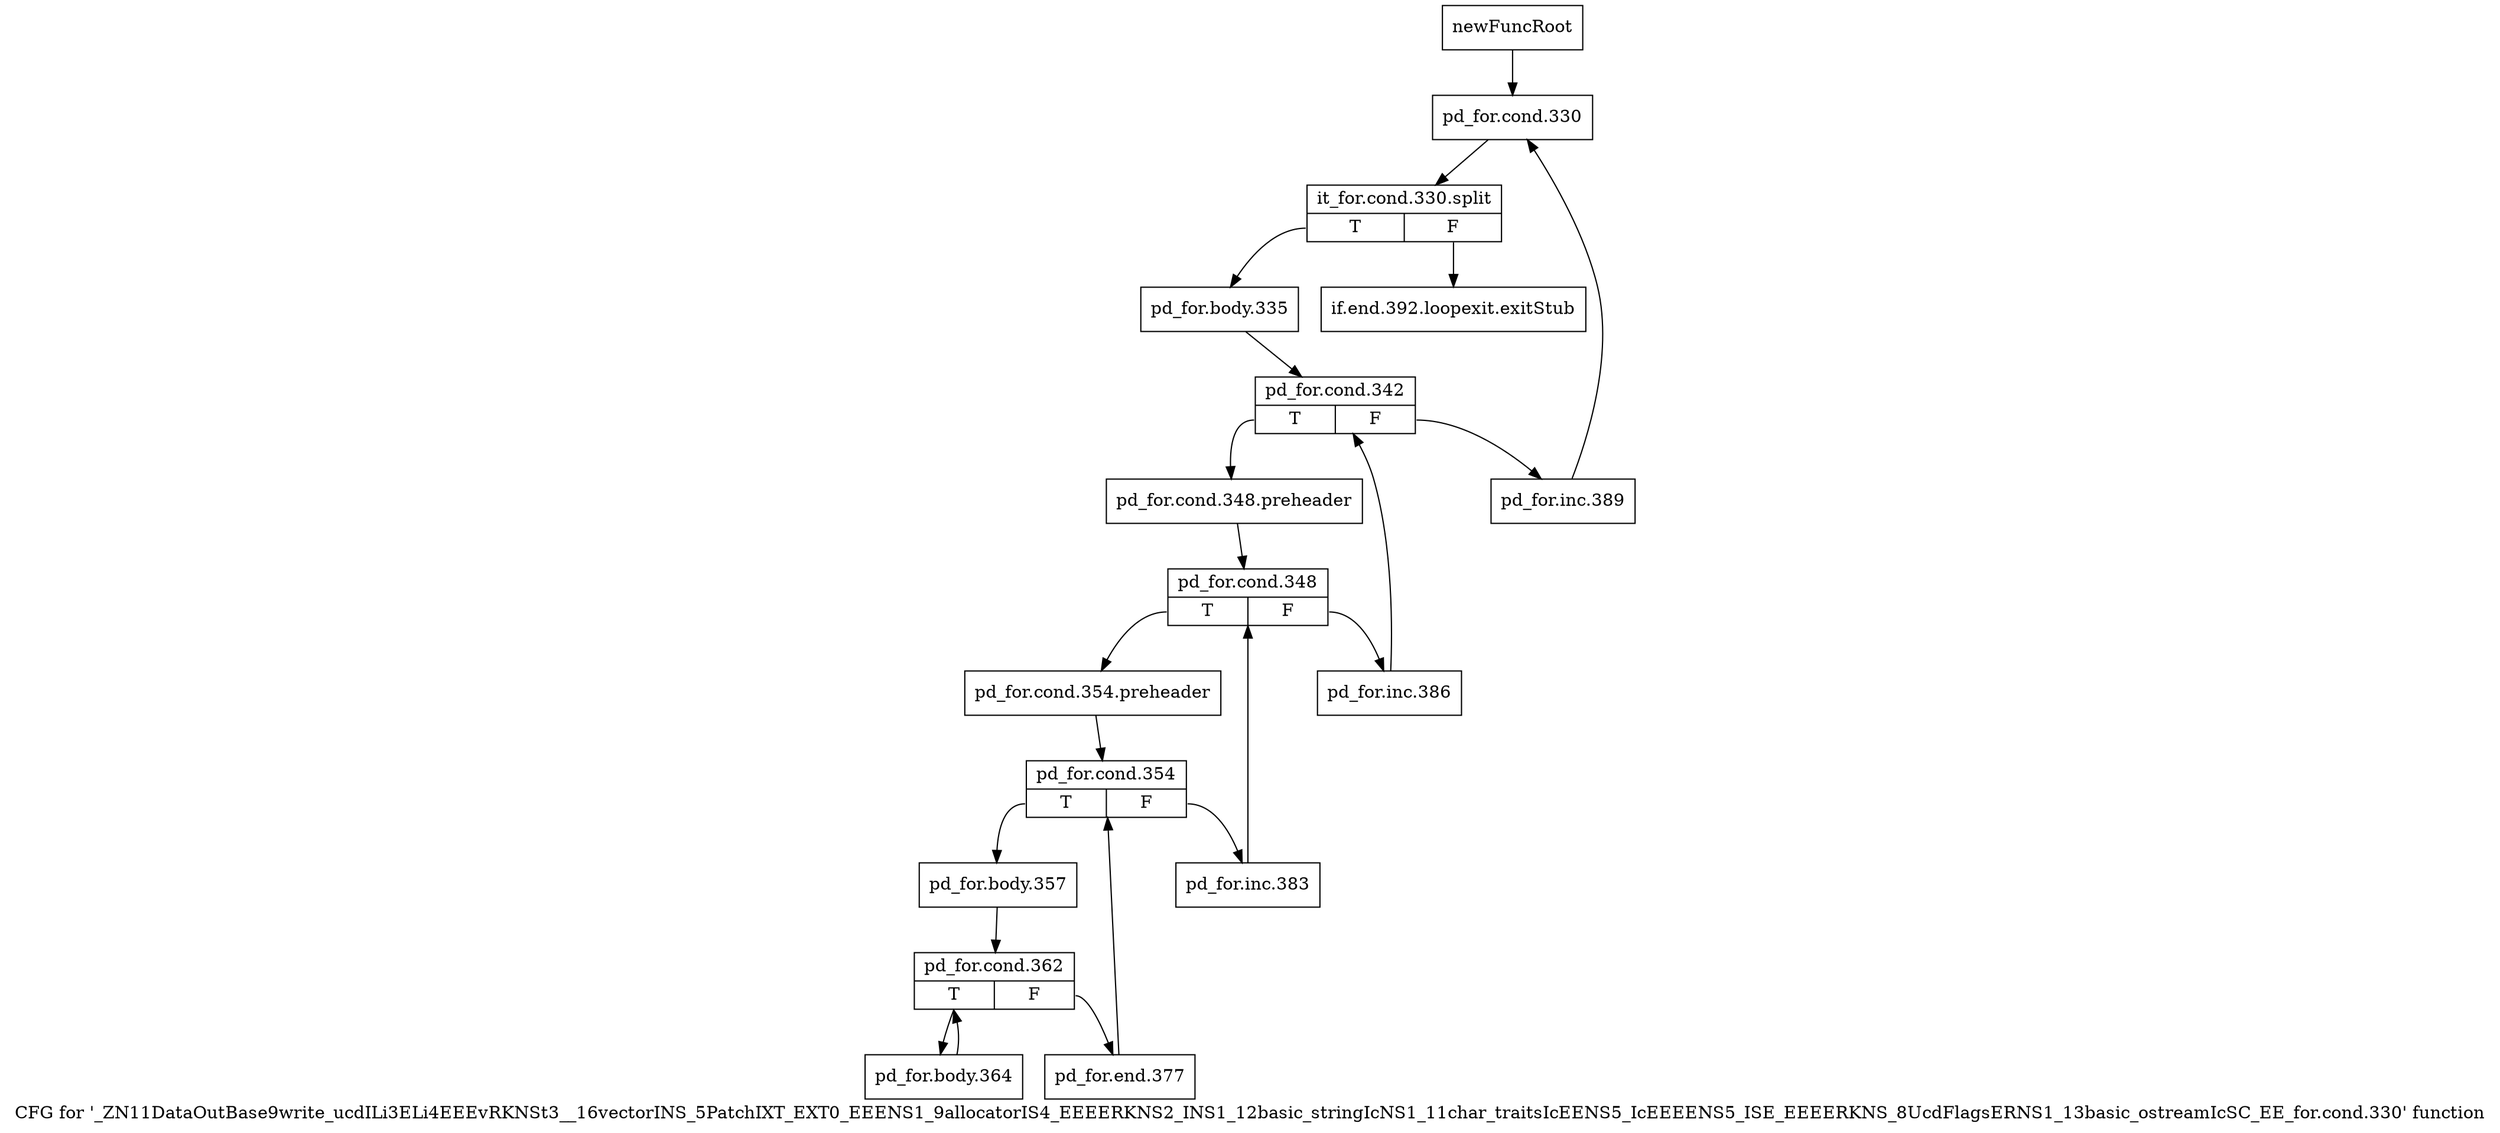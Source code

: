 digraph "CFG for '_ZN11DataOutBase9write_ucdILi3ELi4EEEvRKNSt3__16vectorINS_5PatchIXT_EXT0_EEENS1_9allocatorIS4_EEEERKNS2_INS1_12basic_stringIcNS1_11char_traitsIcEENS5_IcEEEENS5_ISE_EEEERKNS_8UcdFlagsERNS1_13basic_ostreamIcSC_EE_for.cond.330' function" {
	label="CFG for '_ZN11DataOutBase9write_ucdILi3ELi4EEEvRKNSt3__16vectorINS_5PatchIXT_EXT0_EEENS1_9allocatorIS4_EEEERKNS2_INS1_12basic_stringIcNS1_11char_traitsIcEENS5_IcEEEENS5_ISE_EEEERKNS_8UcdFlagsERNS1_13basic_ostreamIcSC_EE_for.cond.330' function";

	Node0x8d239b0 [shape=record,label="{newFuncRoot}"];
	Node0x8d239b0 -> Node0x8d23a50;
	Node0x8d23a00 [shape=record,label="{if.end.392.loopexit.exitStub}"];
	Node0x8d23a50 [shape=record,label="{pd_for.cond.330}"];
	Node0x8d23a50 -> Node0xc35a5b0;
	Node0xc35a5b0 [shape=record,label="{it_for.cond.330.split|{<s0>T|<s1>F}}"];
	Node0xc35a5b0:s0 -> Node0x8d23aa0;
	Node0xc35a5b0:s1 -> Node0x8d23a00;
	Node0x8d23aa0 [shape=record,label="{pd_for.body.335}"];
	Node0x8d23aa0 -> Node0x8d23af0;
	Node0x8d23af0 [shape=record,label="{pd_for.cond.342|{<s0>T|<s1>F}}"];
	Node0x8d23af0:s0 -> Node0x8d23b90;
	Node0x8d23af0:s1 -> Node0x8d23b40;
	Node0x8d23b40 [shape=record,label="{pd_for.inc.389}"];
	Node0x8d23b40 -> Node0x8d23a50;
	Node0x8d23b90 [shape=record,label="{pd_for.cond.348.preheader}"];
	Node0x8d23b90 -> Node0x8d23be0;
	Node0x8d23be0 [shape=record,label="{pd_for.cond.348|{<s0>T|<s1>F}}"];
	Node0x8d23be0:s0 -> Node0x8d23c80;
	Node0x8d23be0:s1 -> Node0x8d23c30;
	Node0x8d23c30 [shape=record,label="{pd_for.inc.386}"];
	Node0x8d23c30 -> Node0x8d23af0;
	Node0x8d23c80 [shape=record,label="{pd_for.cond.354.preheader}"];
	Node0x8d23c80 -> Node0x8d23cd0;
	Node0x8d23cd0 [shape=record,label="{pd_for.cond.354|{<s0>T|<s1>F}}"];
	Node0x8d23cd0:s0 -> Node0x8d23d70;
	Node0x8d23cd0:s1 -> Node0x8d23d20;
	Node0x8d23d20 [shape=record,label="{pd_for.inc.383}"];
	Node0x8d23d20 -> Node0x8d23be0;
	Node0x8d23d70 [shape=record,label="{pd_for.body.357}"];
	Node0x8d23d70 -> Node0x8d23dc0;
	Node0x8d23dc0 [shape=record,label="{pd_for.cond.362|{<s0>T|<s1>F}}"];
	Node0x8d23dc0:s0 -> Node0x8d23e60;
	Node0x8d23dc0:s1 -> Node0x8d23e10;
	Node0x8d23e10 [shape=record,label="{pd_for.end.377}"];
	Node0x8d23e10 -> Node0x8d23cd0;
	Node0x8d23e60 [shape=record,label="{pd_for.body.364}"];
	Node0x8d23e60 -> Node0x8d23dc0;
}
